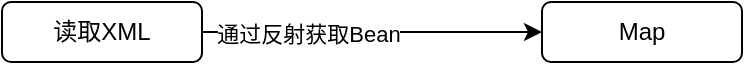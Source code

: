 <mxfile version="16.6.2" type="github">
  <diagram id="T7d45cLhsy7gTXaBxhxJ" name="Page-1">
    <mxGraphModel dx="946" dy="621" grid="1" gridSize="10" guides="1" tooltips="1" connect="1" arrows="1" fold="1" page="1" pageScale="1" pageWidth="827" pageHeight="1169" math="0" shadow="0">
      <root>
        <mxCell id="0" />
        <mxCell id="1" parent="0" />
        <mxCell id="JbUCphLJjqm0brtxgs2n-3" value="" style="edgeStyle=orthogonalEdgeStyle;rounded=0;orthogonalLoop=1;jettySize=auto;html=1;" edge="1" parent="1" source="JbUCphLJjqm0brtxgs2n-1" target="JbUCphLJjqm0brtxgs2n-2">
          <mxGeometry relative="1" as="geometry" />
        </mxCell>
        <mxCell id="JbUCphLJjqm0brtxgs2n-4" value="通过反射获取Bean" style="edgeLabel;html=1;align=center;verticalAlign=middle;resizable=0;points=[];" vertex="1" connectable="0" parent="JbUCphLJjqm0brtxgs2n-3">
          <mxGeometry x="-0.375" y="-1" relative="1" as="geometry">
            <mxPoint as="offset" />
          </mxGeometry>
        </mxCell>
        <mxCell id="JbUCphLJjqm0brtxgs2n-1" value="读取XML" style="rounded=1;whiteSpace=wrap;html=1;" vertex="1" parent="1">
          <mxGeometry x="60" y="120" width="100" height="30" as="geometry" />
        </mxCell>
        <mxCell id="JbUCphLJjqm0brtxgs2n-2" value="Map" style="whiteSpace=wrap;html=1;rounded=1;" vertex="1" parent="1">
          <mxGeometry x="330" y="120" width="100" height="30" as="geometry" />
        </mxCell>
      </root>
    </mxGraphModel>
  </diagram>
</mxfile>
